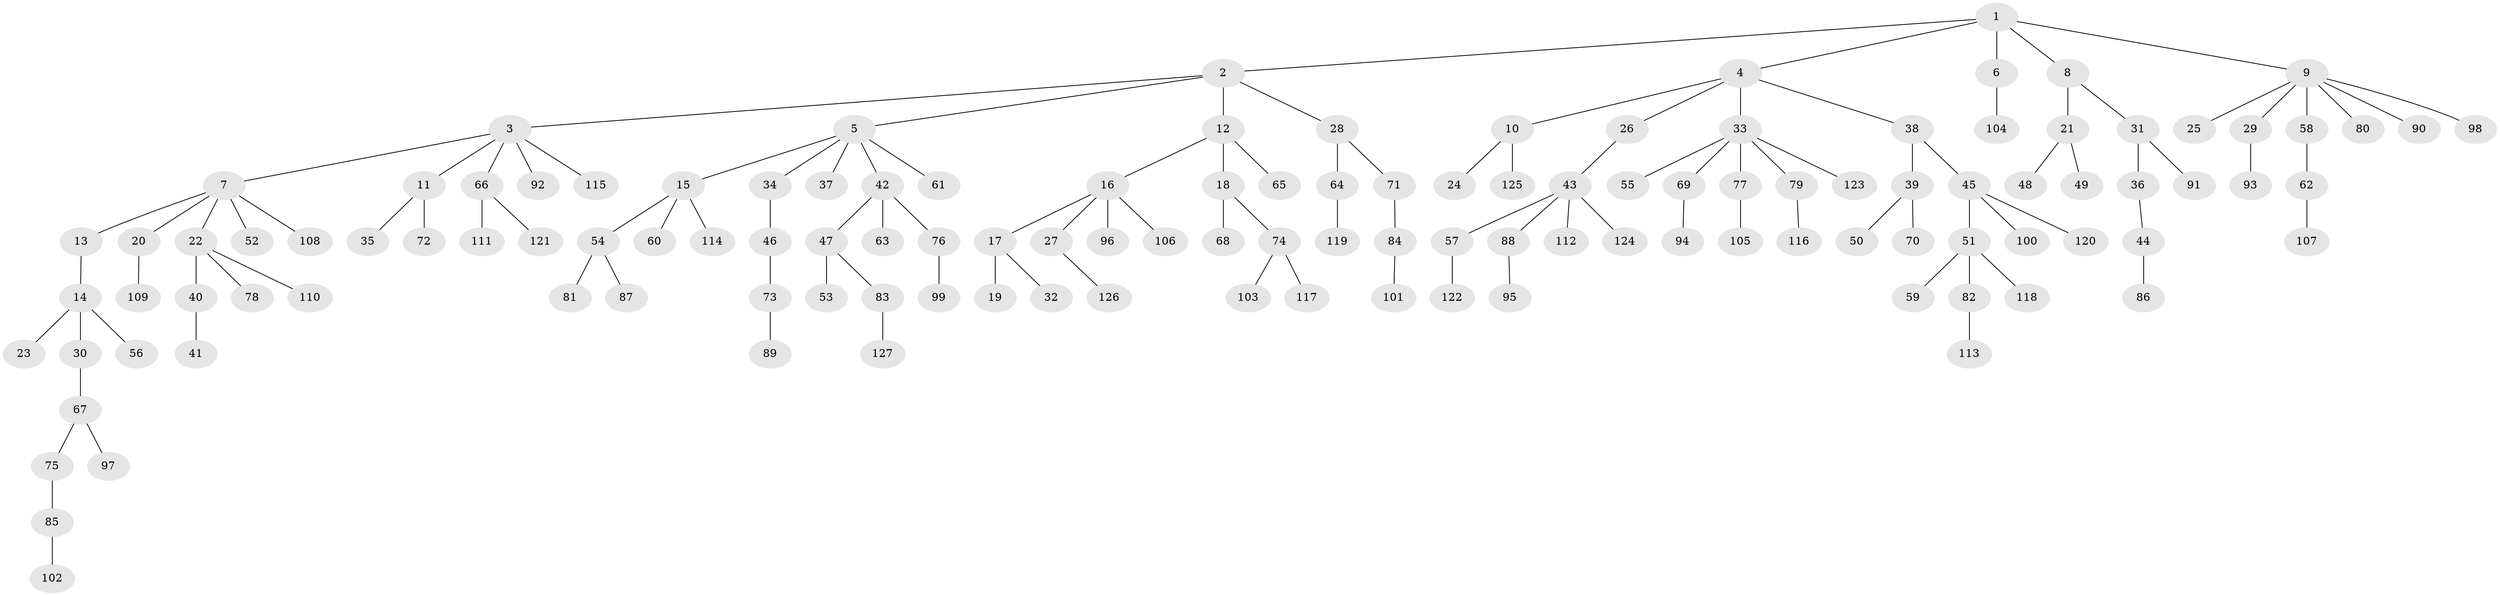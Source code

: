 // coarse degree distribution, {10: 0.011363636363636364, 7: 0.011363636363636364, 5: 0.045454545454545456, 6: 0.011363636363636364, 1: 0.5454545454545454, 4: 0.056818181818181816, 2: 0.23863636363636365, 3: 0.07954545454545454}
// Generated by graph-tools (version 1.1) at 2025/52/02/27/25 19:52:12]
// undirected, 127 vertices, 126 edges
graph export_dot {
graph [start="1"]
  node [color=gray90,style=filled];
  1;
  2;
  3;
  4;
  5;
  6;
  7;
  8;
  9;
  10;
  11;
  12;
  13;
  14;
  15;
  16;
  17;
  18;
  19;
  20;
  21;
  22;
  23;
  24;
  25;
  26;
  27;
  28;
  29;
  30;
  31;
  32;
  33;
  34;
  35;
  36;
  37;
  38;
  39;
  40;
  41;
  42;
  43;
  44;
  45;
  46;
  47;
  48;
  49;
  50;
  51;
  52;
  53;
  54;
  55;
  56;
  57;
  58;
  59;
  60;
  61;
  62;
  63;
  64;
  65;
  66;
  67;
  68;
  69;
  70;
  71;
  72;
  73;
  74;
  75;
  76;
  77;
  78;
  79;
  80;
  81;
  82;
  83;
  84;
  85;
  86;
  87;
  88;
  89;
  90;
  91;
  92;
  93;
  94;
  95;
  96;
  97;
  98;
  99;
  100;
  101;
  102;
  103;
  104;
  105;
  106;
  107;
  108;
  109;
  110;
  111;
  112;
  113;
  114;
  115;
  116;
  117;
  118;
  119;
  120;
  121;
  122;
  123;
  124;
  125;
  126;
  127;
  1 -- 2;
  1 -- 4;
  1 -- 6;
  1 -- 8;
  1 -- 9;
  2 -- 3;
  2 -- 5;
  2 -- 12;
  2 -- 28;
  3 -- 7;
  3 -- 11;
  3 -- 66;
  3 -- 92;
  3 -- 115;
  4 -- 10;
  4 -- 26;
  4 -- 33;
  4 -- 38;
  5 -- 15;
  5 -- 34;
  5 -- 37;
  5 -- 42;
  5 -- 61;
  6 -- 104;
  7 -- 13;
  7 -- 20;
  7 -- 22;
  7 -- 52;
  7 -- 108;
  8 -- 21;
  8 -- 31;
  9 -- 25;
  9 -- 29;
  9 -- 58;
  9 -- 80;
  9 -- 90;
  9 -- 98;
  10 -- 24;
  10 -- 125;
  11 -- 35;
  11 -- 72;
  12 -- 16;
  12 -- 18;
  12 -- 65;
  13 -- 14;
  14 -- 23;
  14 -- 30;
  14 -- 56;
  15 -- 54;
  15 -- 60;
  15 -- 114;
  16 -- 17;
  16 -- 27;
  16 -- 96;
  16 -- 106;
  17 -- 19;
  17 -- 32;
  18 -- 68;
  18 -- 74;
  20 -- 109;
  21 -- 48;
  21 -- 49;
  22 -- 40;
  22 -- 78;
  22 -- 110;
  26 -- 43;
  27 -- 126;
  28 -- 64;
  28 -- 71;
  29 -- 93;
  30 -- 67;
  31 -- 36;
  31 -- 91;
  33 -- 55;
  33 -- 69;
  33 -- 77;
  33 -- 79;
  33 -- 123;
  34 -- 46;
  36 -- 44;
  38 -- 39;
  38 -- 45;
  39 -- 50;
  39 -- 70;
  40 -- 41;
  42 -- 47;
  42 -- 63;
  42 -- 76;
  43 -- 57;
  43 -- 88;
  43 -- 112;
  43 -- 124;
  44 -- 86;
  45 -- 51;
  45 -- 100;
  45 -- 120;
  46 -- 73;
  47 -- 53;
  47 -- 83;
  51 -- 59;
  51 -- 82;
  51 -- 118;
  54 -- 81;
  54 -- 87;
  57 -- 122;
  58 -- 62;
  62 -- 107;
  64 -- 119;
  66 -- 111;
  66 -- 121;
  67 -- 75;
  67 -- 97;
  69 -- 94;
  71 -- 84;
  73 -- 89;
  74 -- 103;
  74 -- 117;
  75 -- 85;
  76 -- 99;
  77 -- 105;
  79 -- 116;
  82 -- 113;
  83 -- 127;
  84 -- 101;
  85 -- 102;
  88 -- 95;
}

